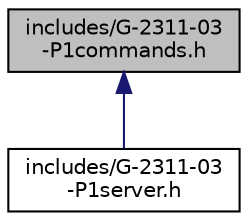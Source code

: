 digraph "includes/G-2311-03-P1commands.h"
{
  edge [fontname="Helvetica",fontsize="10",labelfontname="Helvetica",labelfontsize="10"];
  node [fontname="Helvetica",fontsize="10",shape=record];
  Node1 [label="includes/G-2311-03\l-P1commands.h",height=0.2,width=0.4,color="black", fillcolor="grey75", style="filled", fontcolor="black"];
  Node1 -> Node2 [dir="back",color="midnightblue",fontsize="10",style="solid",fontname="Helvetica"];
  Node2 [label="includes/G-2311-03\l-P1server.h",height=0.2,width=0.4,color="black", fillcolor="white", style="filled",URL="$_g-2311-03-_p1server_8h.html",tooltip="Libreria de funciones para la gestion del servidor IRC. "];
}
